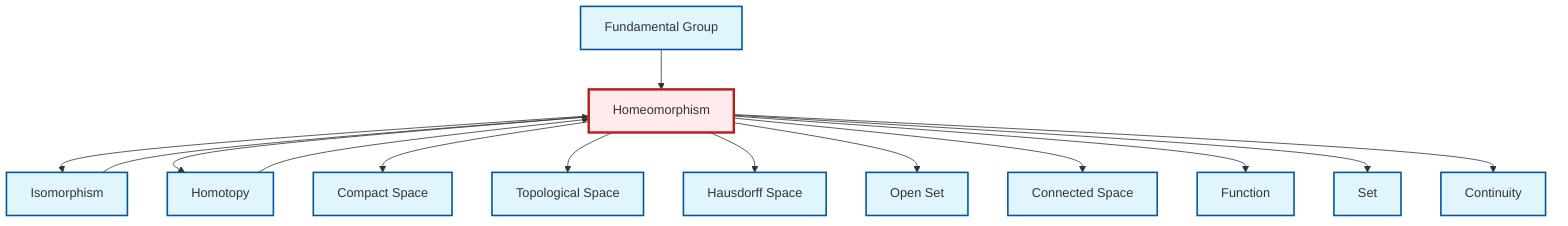 graph TD
    classDef definition fill:#e1f5fe,stroke:#01579b,stroke-width:2px
    classDef theorem fill:#f3e5f5,stroke:#4a148c,stroke-width:2px
    classDef axiom fill:#fff3e0,stroke:#e65100,stroke-width:2px
    classDef example fill:#e8f5e9,stroke:#1b5e20,stroke-width:2px
    classDef current fill:#ffebee,stroke:#b71c1c,stroke-width:3px
    def-topological-space["Topological Space"]:::definition
    def-open-set["Open Set"]:::definition
    def-fundamental-group["Fundamental Group"]:::definition
    def-homeomorphism["Homeomorphism"]:::definition
    def-compact["Compact Space"]:::definition
    def-continuity["Continuity"]:::definition
    def-homotopy["Homotopy"]:::definition
    def-function["Function"]:::definition
    def-hausdorff["Hausdorff Space"]:::definition
    def-set["Set"]:::definition
    def-isomorphism["Isomorphism"]:::definition
    def-connected["Connected Space"]:::definition
    def-homeomorphism --> def-isomorphism
    def-homeomorphism --> def-homotopy
    def-homeomorphism --> def-compact
    def-homeomorphism --> def-topological-space
    def-homeomorphism --> def-hausdorff
    def-isomorphism --> def-homeomorphism
    def-homeomorphism --> def-open-set
    def-fundamental-group --> def-homeomorphism
    def-homeomorphism --> def-connected
    def-homeomorphism --> def-function
    def-homotopy --> def-homeomorphism
    def-homeomorphism --> def-set
    def-homeomorphism --> def-continuity
    class def-homeomorphism current